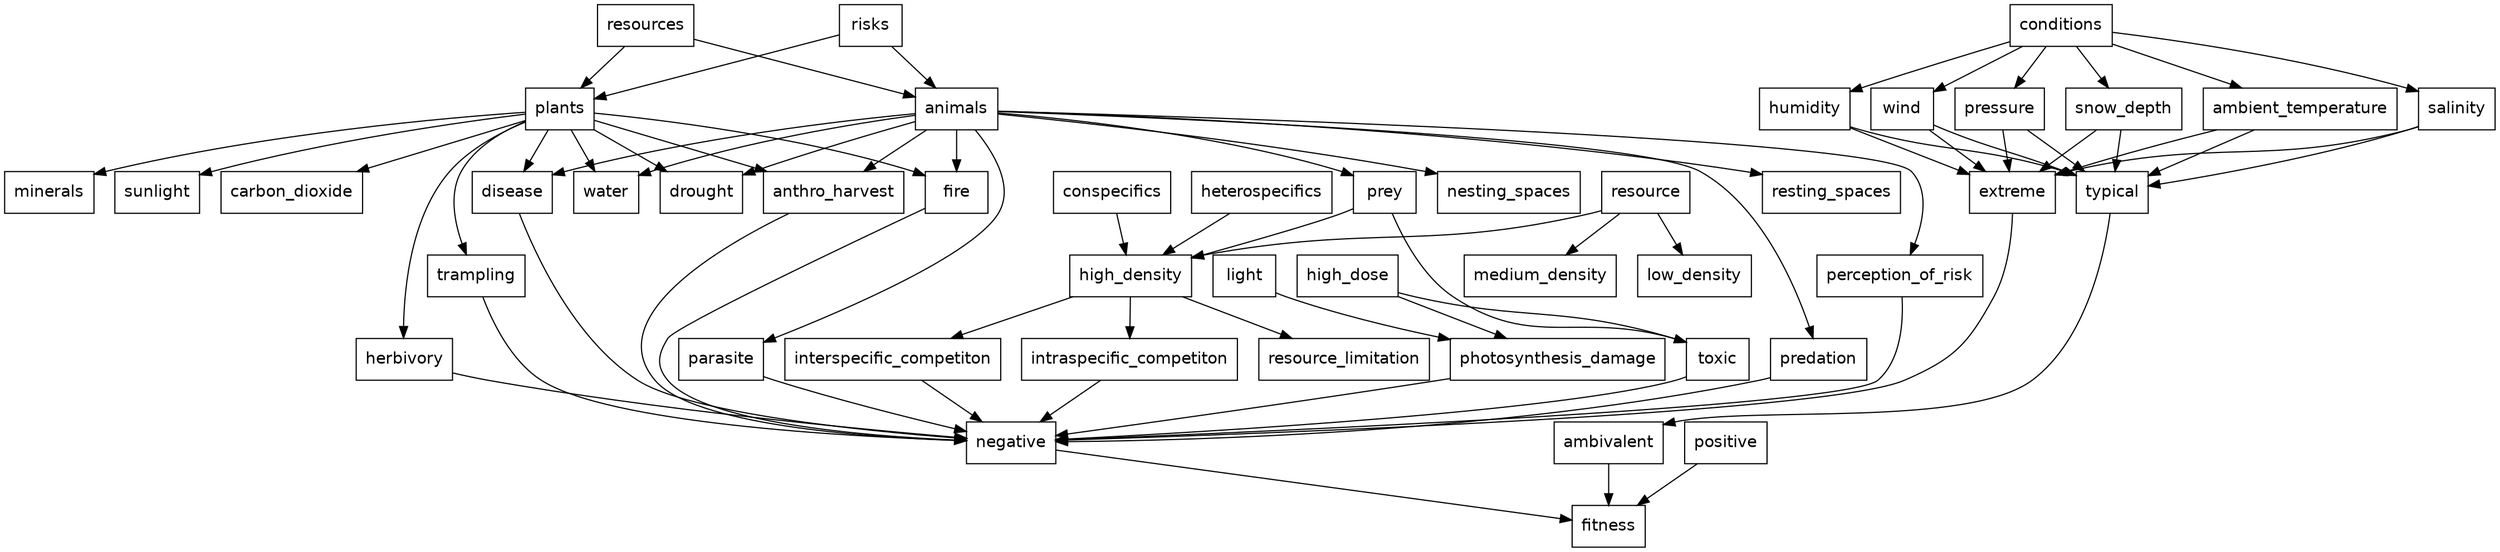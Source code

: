 digraph resources_risks_conditions {

  graph [fontsize = 12]

	node [shape = box, fontname = Helvetica]

		{rank=same
    resources
    risks
    conditions
		}

		{rank=same
    animals
    plants
		}

    resources -> plants -> {sunlight carbon_dioxide water minerals}
    resources -> animals -> {prey water nesting_spaces resting_spaces}

    risks -> plants -> {herbivory trampling anthro_harvest fire disease drought}
    risks -> animals -> {predation perception_of_risk parasite disease anthro_harvest fire drought}

    conditions -> {ambient_temperature salinity humidity wind pressure snow_depth} -> {extreme typical}

    {prey high_dose} -> toxic
    {light high_dose} -> photosynthesis_damage

    {prey conspecifics heterospecifics} -> high_density -> {intraspecific_competiton resource_limitation interspecific_competiton}

    resource -> {low_density medium_density high_density}

    extreme -> negative
    typical -> ambivalent

    {toxic photosynthesis_damage interspecific_competiton intraspecific_competiton} -> negative
    {herbivory trampling anthro_harvest fire disease parasite perception_of_risk predation} -> negative

    {positive  negative  ambivalent} -> fitness

}
